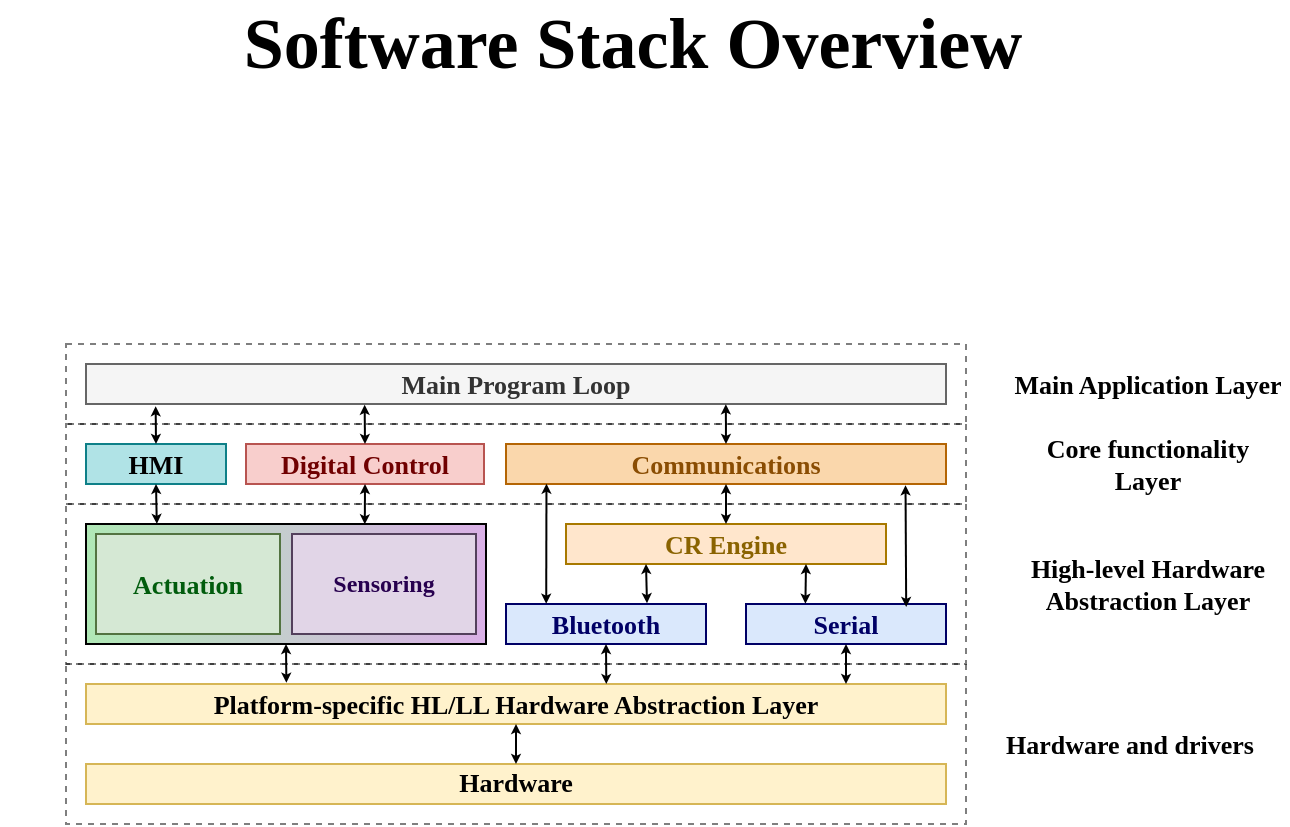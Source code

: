 <mxfile version="13.0.7"><diagram id="33SzdTp0CWMUpX57nA3J" name="Page-1"><mxGraphModel dx="877" dy="1027" grid="1" gridSize="10" guides="1" tooltips="1" connect="1" arrows="1" fold="1" page="1" pageScale="1" pageWidth="827" pageHeight="1169" math="0" shadow="0"><root><mxCell id="0"/><mxCell id="1" parent="0"/><mxCell id="Dhdxwxn2ZVJL4eZts-RI-178" value="" style="rounded=0;whiteSpace=wrap;html=1;labelBackgroundColor=none;fontFamily=Consolas;fontSize=13;opacity=50;align=center;dashed=1;fillColor=none;" parent="1" vertex="1"><mxGeometry x="130" y="290" width="450" height="80" as="geometry"/></mxCell><mxCell id="Dhdxwxn2ZVJL4eZts-RI-191" value="" style="rounded=0;whiteSpace=wrap;html=1;labelBackgroundColor=none;strokeColor=#000000;fillColor=#B0E8B6;gradientColor=#DAB0E7;fontFamily=Consolas;fontSize=13;fontColor=#000000;align=center;gradientDirection=east;" parent="1" vertex="1"><mxGeometry x="140" y="300" width="200" height="60" as="geometry"/></mxCell><mxCell id="Dhdxwxn2ZVJL4eZts-RI-183" value="" style="rounded=0;whiteSpace=wrap;html=1;labelBackgroundColor=none;fontFamily=Consolas;fontSize=13;opacity=50;align=center;dashed=1;fillColor=none;" parent="1" vertex="1"><mxGeometry x="130" y="370" width="450" height="80" as="geometry"/></mxCell><mxCell id="Dhdxwxn2ZVJL4eZts-RI-179" value="" style="rounded=0;whiteSpace=wrap;html=1;labelBackgroundColor=none;fontFamily=Consolas;fontSize=13;opacity=50;align=center;dashed=1;fillColor=none;" parent="1" vertex="1"><mxGeometry x="130" y="250" width="450" height="40" as="geometry"/></mxCell><mxCell id="Dhdxwxn2ZVJL4eZts-RI-1" value="Software Stack Overview" style="text;html=1;strokeColor=none;fillColor=none;align=center;verticalAlign=middle;whiteSpace=wrap;rounded=0;fontFamily=Consolas;fontSize=36;fontStyle=1" parent="1" vertex="1"><mxGeometry x="97" y="50" width="633" height="20" as="geometry"/></mxCell><mxCell id="Dhdxwxn2ZVJL4eZts-RI-84" value="Bluetooth" style="rounded=0;whiteSpace=wrap;html=1;fontFamily=Consolas;fontSize=13;align=center;fillColor=#dae8fc;fontStyle=1;spacingRight=0;strokeColor=#000066;fontColor=#000066;verticalAlign=middle;" parent="1" vertex="1"><mxGeometry x="350" y="340" width="100" height="20" as="geometry"/></mxCell><mxCell id="Dhdxwxn2ZVJL4eZts-RI-85" value="Serial" style="rounded=0;whiteSpace=wrap;html=1;fontFamily=Consolas;fontSize=13;align=center;fillColor=#dae8fc;fontStyle=1;spacingRight=0;strokeColor=#000066;fontColor=#000066;verticalAlign=middle;" parent="1" vertex="1"><mxGeometry x="470" y="340" width="100" height="20" as="geometry"/></mxCell><mxCell id="Dhdxwxn2ZVJL4eZts-RI-86" value="Platform-specific HL/LL Hardware Abstraction Layer" style="rounded=0;whiteSpace=wrap;html=1;fontFamily=Consolas;fontSize=13;align=center;fillColor=#fff2cc;fontStyle=1;spacingRight=0;strokeColor=#d6b656;verticalAlign=middle;" parent="1" vertex="1"><mxGeometry x="140" y="380" width="430" height="20" as="geometry"/></mxCell><mxCell id="Dhdxwxn2ZVJL4eZts-RI-87" value="Hardware" style="rounded=0;whiteSpace=wrap;html=1;fontFamily=Consolas;fontSize=13;align=center;fillColor=#fff2cc;fontStyle=1;spacingRight=0;strokeColor=#d6b656;verticalAlign=bottom;" parent="1" vertex="1"><mxGeometry x="140" y="420" width="430" height="20" as="geometry"/></mxCell><mxCell id="Dhdxwxn2ZVJL4eZts-RI-93" value="Communications" style="rounded=0;whiteSpace=wrap;html=1;fontFamily=Consolas;fontSize=13;align=center;fillColor=#fad7ac;fontStyle=1;spacingRight=0;strokeColor=#b46504;labelPosition=center;verticalLabelPosition=middle;verticalAlign=middle;fontColor=#8A4D03;" parent="1" vertex="1"><mxGeometry x="350" y="260" width="220" height="20" as="geometry"/></mxCell><mxCell id="Dhdxwxn2ZVJL4eZts-RI-97" value="" style="endArrow=classic;html=1;fontFamily=Consolas;fontSize=13;fontColor=#000066;exitX=0.5;exitY=1;exitDx=0;exitDy=0;startArrow=classic;startFill=1;endSize=2;startSize=2;entryX=0.605;entryY=0.001;entryDx=0;entryDy=0;entryPerimeter=0;" parent="1" source="Dhdxwxn2ZVJL4eZts-RI-84" target="Dhdxwxn2ZVJL4eZts-RI-86" edge="1"><mxGeometry width="50" height="50" relative="1" as="geometry"><mxPoint x="470" y="410" as="sourcePoint"/><mxPoint x="410" y="370" as="targetPoint"/></mxGeometry></mxCell><mxCell id="Dhdxwxn2ZVJL4eZts-RI-98" value="" style="endArrow=classic;html=1;fontFamily=Consolas;fontSize=13;fontColor=#000066;exitX=0.5;exitY=1;exitDx=0;exitDy=0;startArrow=classic;startFill=1;endSize=2;startSize=2;" parent="1" source="Dhdxwxn2ZVJL4eZts-RI-85" edge="1"><mxGeometry width="50" height="50" relative="1" as="geometry"><mxPoint x="507" y="360" as="sourcePoint"/><mxPoint x="520" y="380" as="targetPoint"/></mxGeometry></mxCell><mxCell id="Dhdxwxn2ZVJL4eZts-RI-99" value="" style="endArrow=classic;html=1;fontFamily=Consolas;fontSize=13;fontColor=#000066;entryX=0.201;entryY=-0.007;entryDx=0;entryDy=0;startArrow=classic;startFill=1;endSize=2;startSize=2;entryPerimeter=0;exitX=0.092;exitY=0.993;exitDx=0;exitDy=0;exitPerimeter=0;" parent="1" source="Dhdxwxn2ZVJL4eZts-RI-93" target="Dhdxwxn2ZVJL4eZts-RI-84" edge="1"><mxGeometry width="50" height="50" relative="1" as="geometry"><mxPoint x="375" y="280" as="sourcePoint"/><mxPoint x="410.06" y="390.64" as="targetPoint"/></mxGeometry></mxCell><mxCell id="Dhdxwxn2ZVJL4eZts-RI-100" value="" style="endArrow=classic;html=1;fontFamily=Consolas;fontSize=13;fontColor=#000066;exitX=0.908;exitY=1.033;exitDx=0;exitDy=0;entryX=0.801;entryY=0.073;entryDx=0;entryDy=0;startArrow=classic;startFill=1;endSize=2;startSize=2;exitPerimeter=0;entryPerimeter=0;" parent="1" source="Dhdxwxn2ZVJL4eZts-RI-93" target="Dhdxwxn2ZVJL4eZts-RI-85" edge="1"><mxGeometry width="50" height="50" relative="1" as="geometry"><mxPoint x="410" y="330" as="sourcePoint"/><mxPoint x="410" y="350" as="targetPoint"/><Array as="points"/></mxGeometry></mxCell><mxCell id="Dhdxwxn2ZVJL4eZts-RI-102" value="Digital Control" style="rounded=0;whiteSpace=wrap;html=1;fontFamily=Consolas;fontSize=13;align=center;fillColor=#f8cecc;fontStyle=1;spacingRight=0;strokeColor=#b85450;labelPosition=center;verticalLabelPosition=middle;verticalAlign=middle;fontColor=#700000;labelBackgroundColor=none;" parent="1" vertex="1"><mxGeometry x="220" y="260" width="119" height="20" as="geometry"/></mxCell><mxCell id="Dhdxwxn2ZVJL4eZts-RI-105" value="Sensoring" style="rounded=0;whiteSpace=wrap;html=1;fontFamily=Consolas;fontSize=12;align=center;fillColor=#e1d5e7;fontStyle=1;spacingRight=0;strokeColor=#53405C;labelPosition=center;verticalLabelPosition=middle;verticalAlign=middle;labelBackgroundColor=none;fontColor=#27004F;" parent="1" vertex="1"><mxGeometry x="243" y="305" width="92" height="50" as="geometry"/></mxCell><mxCell id="Dhdxwxn2ZVJL4eZts-RI-146" value="Actuation" style="rounded=0;whiteSpace=wrap;html=1;fontFamily=Consolas;fontSize=13;align=center;fillColor=#d5e8d4;fontStyle=1;spacingRight=0;strokeColor=#537341;labelPosition=center;verticalLabelPosition=middle;verticalAlign=middle;labelBackgroundColor=none;fontColor=#015C0D;gradientColor=none;" parent="1" vertex="1"><mxGeometry x="145" y="305" width="92" height="50" as="geometry"/></mxCell><mxCell id="Dhdxwxn2ZVJL4eZts-RI-160" value="CR Engine" style="rounded=0;whiteSpace=wrap;html=1;fontFamily=Consolas;fontSize=13;align=center;fillColor=#ffe6cc;fontStyle=1;spacingRight=0;strokeColor=#A87900;labelPosition=center;verticalLabelPosition=middle;verticalAlign=middle;fontColor=#8A6300;" parent="1" vertex="1"><mxGeometry x="380" y="300" width="160" height="20" as="geometry"/></mxCell><mxCell id="Dhdxwxn2ZVJL4eZts-RI-161" value="" style="endArrow=classic;html=1;fontFamily=Consolas;fontSize=13;fontColor=#000066;startArrow=classic;startFill=1;endSize=2;startSize=2;exitX=0.5;exitY=0;exitDx=0;exitDy=0;entryX=0.5;entryY=1;entryDx=0;entryDy=0;" parent="1" source="Dhdxwxn2ZVJL4eZts-RI-160" target="Dhdxwxn2ZVJL4eZts-RI-93" edge="1"><mxGeometry width="50" height="50" relative="1" as="geometry"><mxPoint x="385" y="290" as="sourcePoint"/><mxPoint x="430" y="290" as="targetPoint"/></mxGeometry></mxCell><mxCell id="Dhdxwxn2ZVJL4eZts-RI-162" value="" style="endArrow=classic;html=1;fontFamily=Consolas;fontSize=13;fontColor=#000066;startArrow=classic;startFill=1;endSize=2;startSize=2;exitX=0.705;exitY=-0.02;exitDx=0;exitDy=0;exitPerimeter=0;" parent="1" source="Dhdxwxn2ZVJL4eZts-RI-84" edge="1"><mxGeometry width="50" height="50" relative="1" as="geometry"><mxPoint x="470" y="310" as="sourcePoint"/><mxPoint x="420" y="320" as="targetPoint"/></mxGeometry></mxCell><mxCell id="Dhdxwxn2ZVJL4eZts-RI-163" value="" style="endArrow=classic;html=1;fontFamily=Consolas;fontSize=13;fontColor=#000066;startArrow=classic;startFill=1;endSize=2;startSize=2;entryX=0.75;entryY=1;entryDx=0;entryDy=0;exitX=0.297;exitY=-0.007;exitDx=0;exitDy=0;exitPerimeter=0;" parent="1" source="Dhdxwxn2ZVJL4eZts-RI-85" target="Dhdxwxn2ZVJL4eZts-RI-160" edge="1"><mxGeometry width="50" height="50" relative="1" as="geometry"><mxPoint x="490" y="339" as="sourcePoint"/><mxPoint x="440" y="330" as="targetPoint"/></mxGeometry></mxCell><mxCell id="Dhdxwxn2ZVJL4eZts-RI-170" value="Main Program Loop" style="rounded=0;whiteSpace=wrap;html=1;fontFamily=Consolas;fontSize=13;align=center;fillColor=#f5f5f5;fontStyle=1;spacingRight=0;strokeColor=#666666;labelPosition=center;verticalLabelPosition=middle;verticalAlign=middle;fontColor=#333333;" parent="1" vertex="1"><mxGeometry x="140" y="220" width="430" height="20" as="geometry"/></mxCell><mxCell id="Dhdxwxn2ZVJL4eZts-RI-175" value="" style="endArrow=classic;html=1;fontFamily=Consolas;fontSize=13;fontColor=#000066;exitX=0.5;exitY=0;exitDx=0;exitDy=0;entryX=0.744;entryY=1.008;entryDx=0;entryDy=0;startArrow=classic;startFill=1;endSize=2;startSize=2;entryPerimeter=0;" parent="1" source="Dhdxwxn2ZVJL4eZts-RI-93" target="Dhdxwxn2ZVJL4eZts-RI-170" edge="1"><mxGeometry width="50" height="50" relative="1" as="geometry"><mxPoint x="554.92" y="291.2" as="sourcePoint"/><mxPoint x="555" y="350" as="targetPoint"/></mxGeometry></mxCell><mxCell id="Dhdxwxn2ZVJL4eZts-RI-176" value="" style="endArrow=classic;html=1;fontFamily=Consolas;fontSize=13;fontColor=#000066;exitX=0.5;exitY=1;exitDx=0;exitDy=0;entryX=0.5;entryY=0;entryDx=0;entryDy=0;startArrow=classic;startFill=1;endSize=2;startSize=2;" parent="1" source="Dhdxwxn2ZVJL4eZts-RI-86" target="Dhdxwxn2ZVJL4eZts-RI-87" edge="1"><mxGeometry width="50" height="50" relative="1" as="geometry"><mxPoint x="195" y="370" as="sourcePoint"/><mxPoint x="195.15" y="390.12" as="targetPoint"/></mxGeometry></mxCell><mxCell id="Dhdxwxn2ZVJL4eZts-RI-180" value="Core functionality&lt;br&gt;Layer" style="text;html=1;strokeColor=none;fillColor=none;align=center;verticalAlign=middle;whiteSpace=wrap;rounded=0;dashed=1;labelBackgroundColor=none;fontFamily=Consolas;fontSize=13;fontColor=#000000;opacity=50;fontStyle=1;rotation=0;" parent="1" vertex="1"><mxGeometry x="601" y="260" width="140" height="20" as="geometry"/></mxCell><mxCell id="Dhdxwxn2ZVJL4eZts-RI-181" value="High-level Hardware Abstraction Layer" style="text;html=1;strokeColor=none;fillColor=none;align=center;verticalAlign=middle;whiteSpace=wrap;rounded=0;dashed=1;labelBackgroundColor=none;fontFamily=Consolas;fontSize=13;fontColor=#000000;opacity=50;fontStyle=1;rotation=0;" parent="1" vertex="1"><mxGeometry x="601" y="320" width="140" height="20" as="geometry"/></mxCell><mxCell id="Dhdxwxn2ZVJL4eZts-RI-184" value="Hardware and drivers" style="text;html=1;strokeColor=none;fillColor=none;align=center;verticalAlign=middle;whiteSpace=wrap;rounded=0;dashed=1;labelBackgroundColor=none;fontFamily=Consolas;fontSize=13;fontColor=#000000;opacity=50;fontStyle=1;rotation=0;" parent="1" vertex="1"><mxGeometry x="591.5" y="395" width="140" height="30" as="geometry"/></mxCell><mxCell id="Dhdxwxn2ZVJL4eZts-RI-194" value="HMI" style="rounded=0;whiteSpace=wrap;html=1;fontFamily=Consolas;fontSize=13;align=center;fillColor=#b0e3e6;fontStyle=1;spacingRight=0;strokeColor=#0e8088;labelPosition=center;verticalLabelPosition=middle;verticalAlign=middle;labelBackgroundColor=none;" parent="1" vertex="1"><mxGeometry x="140" y="260" width="70" height="20" as="geometry"/></mxCell><mxCell id="Dhdxwxn2ZVJL4eZts-RI-195" value="" style="endArrow=classic;html=1;fontFamily=Consolas;fontSize=13;fontColor=#000066;entryX=0.233;entryY=-0.032;entryDx=0;entryDy=0;startArrow=classic;startFill=1;endSize=2;startSize=2;exitX=0.5;exitY=1;exitDx=0;exitDy=0;entryPerimeter=0;" parent="1" source="Dhdxwxn2ZVJL4eZts-RI-191" target="Dhdxwxn2ZVJL4eZts-RI-86" edge="1"><mxGeometry width="50" height="50" relative="1" as="geometry"><mxPoint x="385" y="290" as="sourcePoint"/><mxPoint x="385" y="350" as="targetPoint"/></mxGeometry></mxCell><mxCell id="Dhdxwxn2ZVJL4eZts-RI-196" value="" style="endArrow=classic;html=1;fontFamily=Consolas;fontSize=13;fontColor=#000066;startArrow=classic;startFill=1;endSize=2;startSize=2;exitX=0.5;exitY=1;exitDx=0;exitDy=0;entryX=0.177;entryY=-0.001;entryDx=0;entryDy=0;entryPerimeter=0;" parent="1" source="Dhdxwxn2ZVJL4eZts-RI-194" target="Dhdxwxn2ZVJL4eZts-RI-191" edge="1"><mxGeometry width="50" height="50" relative="1" as="geometry"><mxPoint x="250" y="375" as="sourcePoint"/><mxPoint x="175" y="296" as="targetPoint"/></mxGeometry></mxCell><mxCell id="Dhdxwxn2ZVJL4eZts-RI-197" value="" style="endArrow=classic;html=1;fontFamily=Consolas;fontSize=13;fontColor=#000066;startArrow=classic;startFill=1;endSize=2;startSize=2;exitX=0.5;exitY=1;exitDx=0;exitDy=0;entryX=0.697;entryY=0.003;entryDx=0;entryDy=0;entryPerimeter=0;" parent="1" source="Dhdxwxn2ZVJL4eZts-RI-102" target="Dhdxwxn2ZVJL4eZts-RI-191" edge="1"><mxGeometry width="50" height="50" relative="1" as="geometry"><mxPoint x="185" y="290" as="sourcePoint"/><mxPoint x="185.4" y="304.93" as="targetPoint"/></mxGeometry></mxCell><mxCell id="Dhdxwxn2ZVJL4eZts-RI-198" value="" style="endArrow=classic;html=1;fontFamily=Consolas;fontSize=13;fontColor=#000066;startArrow=classic;startFill=1;endSize=2;startSize=2;exitX=0.5;exitY=0;exitDx=0;exitDy=0;entryX=0.081;entryY=1.056;entryDx=0;entryDy=0;entryPerimeter=0;" parent="1" source="Dhdxwxn2ZVJL4eZts-RI-194" target="Dhdxwxn2ZVJL4eZts-RI-170" edge="1"><mxGeometry width="50" height="50" relative="1" as="geometry"><mxPoint x="185" y="290" as="sourcePoint"/><mxPoint x="185.4" y="304.93" as="targetPoint"/></mxGeometry></mxCell><mxCell id="Dhdxwxn2ZVJL4eZts-RI-199" value="" style="endArrow=classic;html=1;fontFamily=Consolas;fontSize=13;fontColor=#000066;startArrow=classic;startFill=1;endSize=2;startSize=2;exitX=0.5;exitY=0;exitDx=0;exitDy=0;entryX=0.324;entryY=1.021;entryDx=0;entryDy=0;entryPerimeter=0;" parent="1" source="Dhdxwxn2ZVJL4eZts-RI-102" target="Dhdxwxn2ZVJL4eZts-RI-170" edge="1"><mxGeometry width="50" height="50" relative="1" as="geometry"><mxPoint x="289.5" y="290" as="sourcePoint"/><mxPoint x="289.4" y="310.18" as="targetPoint"/></mxGeometry></mxCell><mxCell id="Dhdxwxn2ZVJL4eZts-RI-200" value="" style="rounded=0;whiteSpace=wrap;html=1;labelBackgroundColor=none;fontFamily=Consolas;fontSize=13;opacity=50;align=center;dashed=1;fillColor=none;" parent="1" vertex="1"><mxGeometry x="130" y="210" width="450" height="40" as="geometry"/></mxCell><mxCell id="Dhdxwxn2ZVJL4eZts-RI-201" value="Main Application Layer" style="text;html=1;strokeColor=none;fillColor=none;align=center;verticalAlign=middle;whiteSpace=wrap;rounded=0;dashed=1;labelBackgroundColor=none;fontFamily=Consolas;fontSize=13;fontColor=#000000;opacity=50;fontStyle=1;rotation=0;" parent="1" vertex="1"><mxGeometry x="601" y="220" width="140" height="20" as="geometry"/></mxCell></root></mxGraphModel></diagram></mxfile>